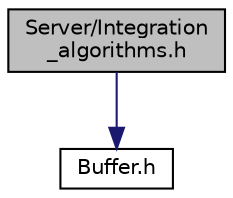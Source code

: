 digraph "Server/Integration_algorithms.h"
{
 // INTERACTIVE_SVG=YES
 // LATEX_PDF_SIZE
  edge [fontname="Helvetica",fontsize="10",labelfontname="Helvetica",labelfontsize="10"];
  node [fontname="Helvetica",fontsize="10",shape=record];
  Node0 [label="Server/Integration\l_algorithms.h",height=0.2,width=0.4,color="black", fillcolor="grey75", style="filled", fontcolor="black",tooltip="Algorithms used for the measurement of the posture of the person wearing the train-A-wear sensor syst..."];
  Node0 -> Node1 [color="midnightblue",fontsize="10",style="solid",fontname="Helvetica"];
  Node1 [label="Buffer.h",height=0.2,width=0.4,color="black", fillcolor="white", style="filled",URL="$_buffer_8h.html",tooltip="Buffer for storing the last two values of a sensor."];
}
